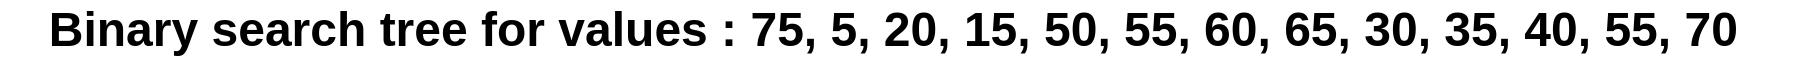 <mxfile version="20.5.1" type="device"><diagram id="MaiP6nZ-cxXmWA5kfljM" name="Page-1"><mxGraphModel dx="-3445" dy="1728" grid="1" gridSize="10" guides="1" tooltips="1" connect="1" arrows="1" fold="1" page="0" pageScale="1" pageWidth="1169" pageHeight="827" math="0" shadow="0"><root><mxCell id="0"/><mxCell id="1" parent="0"/><mxCell id="Nmxgollx677Dki4GWjfA-31" value="&lt;font style=&quot;font-size: 24px;&quot;&gt;&lt;b style=&quot;&quot;&gt;Binary search tree for values :&amp;nbsp;75, 5, 20, 15, 50, 55, 60, 65, 30, 35, 40, 55, 70&amp;nbsp;&lt;/b&gt;&lt;/font&gt;" style="text;html=1;strokeColor=none;fillColor=none;align=center;verticalAlign=middle;whiteSpace=wrap;rounded=0;" vertex="1" parent="1"><mxGeometry x="6200" y="-570" width="900" height="30" as="geometry"/></mxCell></root></mxGraphModel></diagram></mxfile>